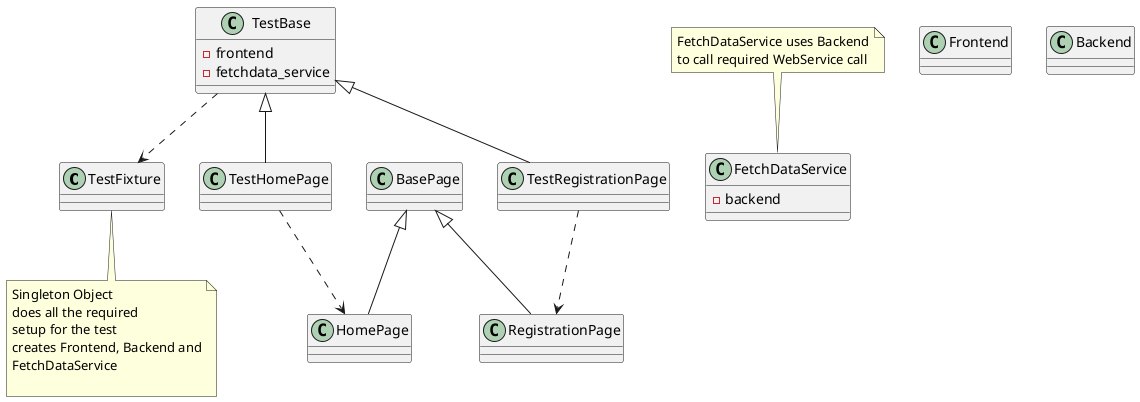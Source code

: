 @startuml
    class TestFixture
    note bottom: Singleton Object\ndoes all the required\nsetup for the test\ncreates Frontend, Backend and\nFetchDataService \n
    
    class FetchDataService
        FetchDataService : -backend
    note top: FetchDataService uses Backend\nto call required WebService call
    class Frontend
    class Backend
    
    
    class BasePage
    class HomePage
    class RegistrationPage
    
    class TestBase
        TestBase : -frontend
        TestBase : -fetchdata_service
    class TestHomePage
    class TestRegistrationPage
    
    
    BasePage <|-- HomePage
    BasePage <|-- RegistrationPage
    TestBase <|-- TestHomePage
    TestBase <|-- TestRegistrationPage
    
    TestBase ..> TestFixture
    
    TestHomePage ..> HomePage
    TestRegistrationPage ..> RegistrationPage
@enduml

